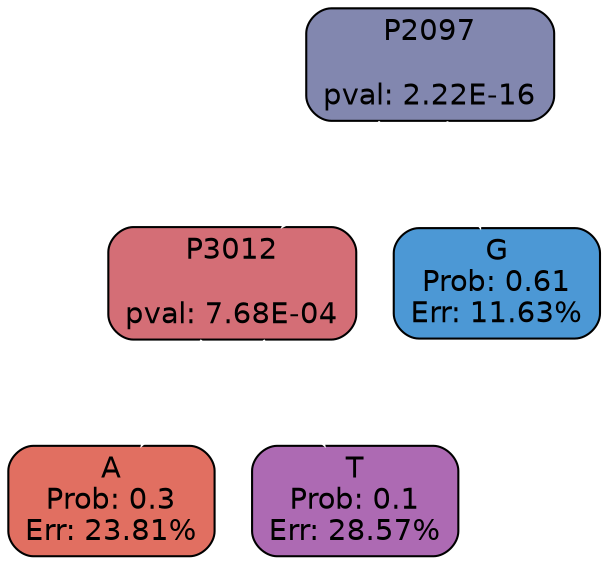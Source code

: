 digraph Tree {
node [shape=box, style="filled, rounded", color="black", fontname=helvetica] ;
graph [splines=straight, bgcolor=transparent, dpi=600] ;
edge [fontname=helvetica,color=white] ;
1 [label="P2097

pval: 2.22E-16", fillcolor="#8287af",fontcolor="black"] ;
2 [label="P3012

pval: 7.68E-04", fillcolor="#d46e76",fontcolor="black"] ;
3 [label="A
Prob: 0.3
Err: 23.81%", fillcolor="#e16f61",fontcolor="black"] ;
4 [label="T
Prob: 0.1
Err: 28.57%", fillcolor="#ad6ab3",fontcolor="black"] ;
5 [label="G
Prob: 0.61
Err: 11.63%", fillcolor="#4c98d5",fontcolor="black"] ;
1 -> 2 [label="ATG",fontcolor=white] ;
1 -> 5 [label="C",fontcolor=white] ;
2 -> 3 [label="A",fontcolor=white] ;
2 -> 4 [label="CT",fontcolor=white] ;
}